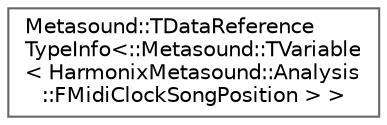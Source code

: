 digraph "Graphical Class Hierarchy"
{
 // INTERACTIVE_SVG=YES
 // LATEX_PDF_SIZE
  bgcolor="transparent";
  edge [fontname=Helvetica,fontsize=10,labelfontname=Helvetica,labelfontsize=10];
  node [fontname=Helvetica,fontsize=10,shape=box,height=0.2,width=0.4];
  rankdir="LR";
  Node0 [id="Node000000",label="Metasound::TDataReference\lTypeInfo\<::Metasound::TVariable\l\< HarmonixMetasound::Analysis\l::FMidiClockSongPosition \> \>",height=0.2,width=0.4,color="grey40", fillcolor="white", style="filled",URL="$dc/d9b/struct_1_1Metasound_1_1TDataReferenceTypeInfo_3_1_1Metasound_1_1TVariable_3_01HarmonixMetasound_a274e30408d4e532fed534f312c58c61.html",tooltip=" "];
}
